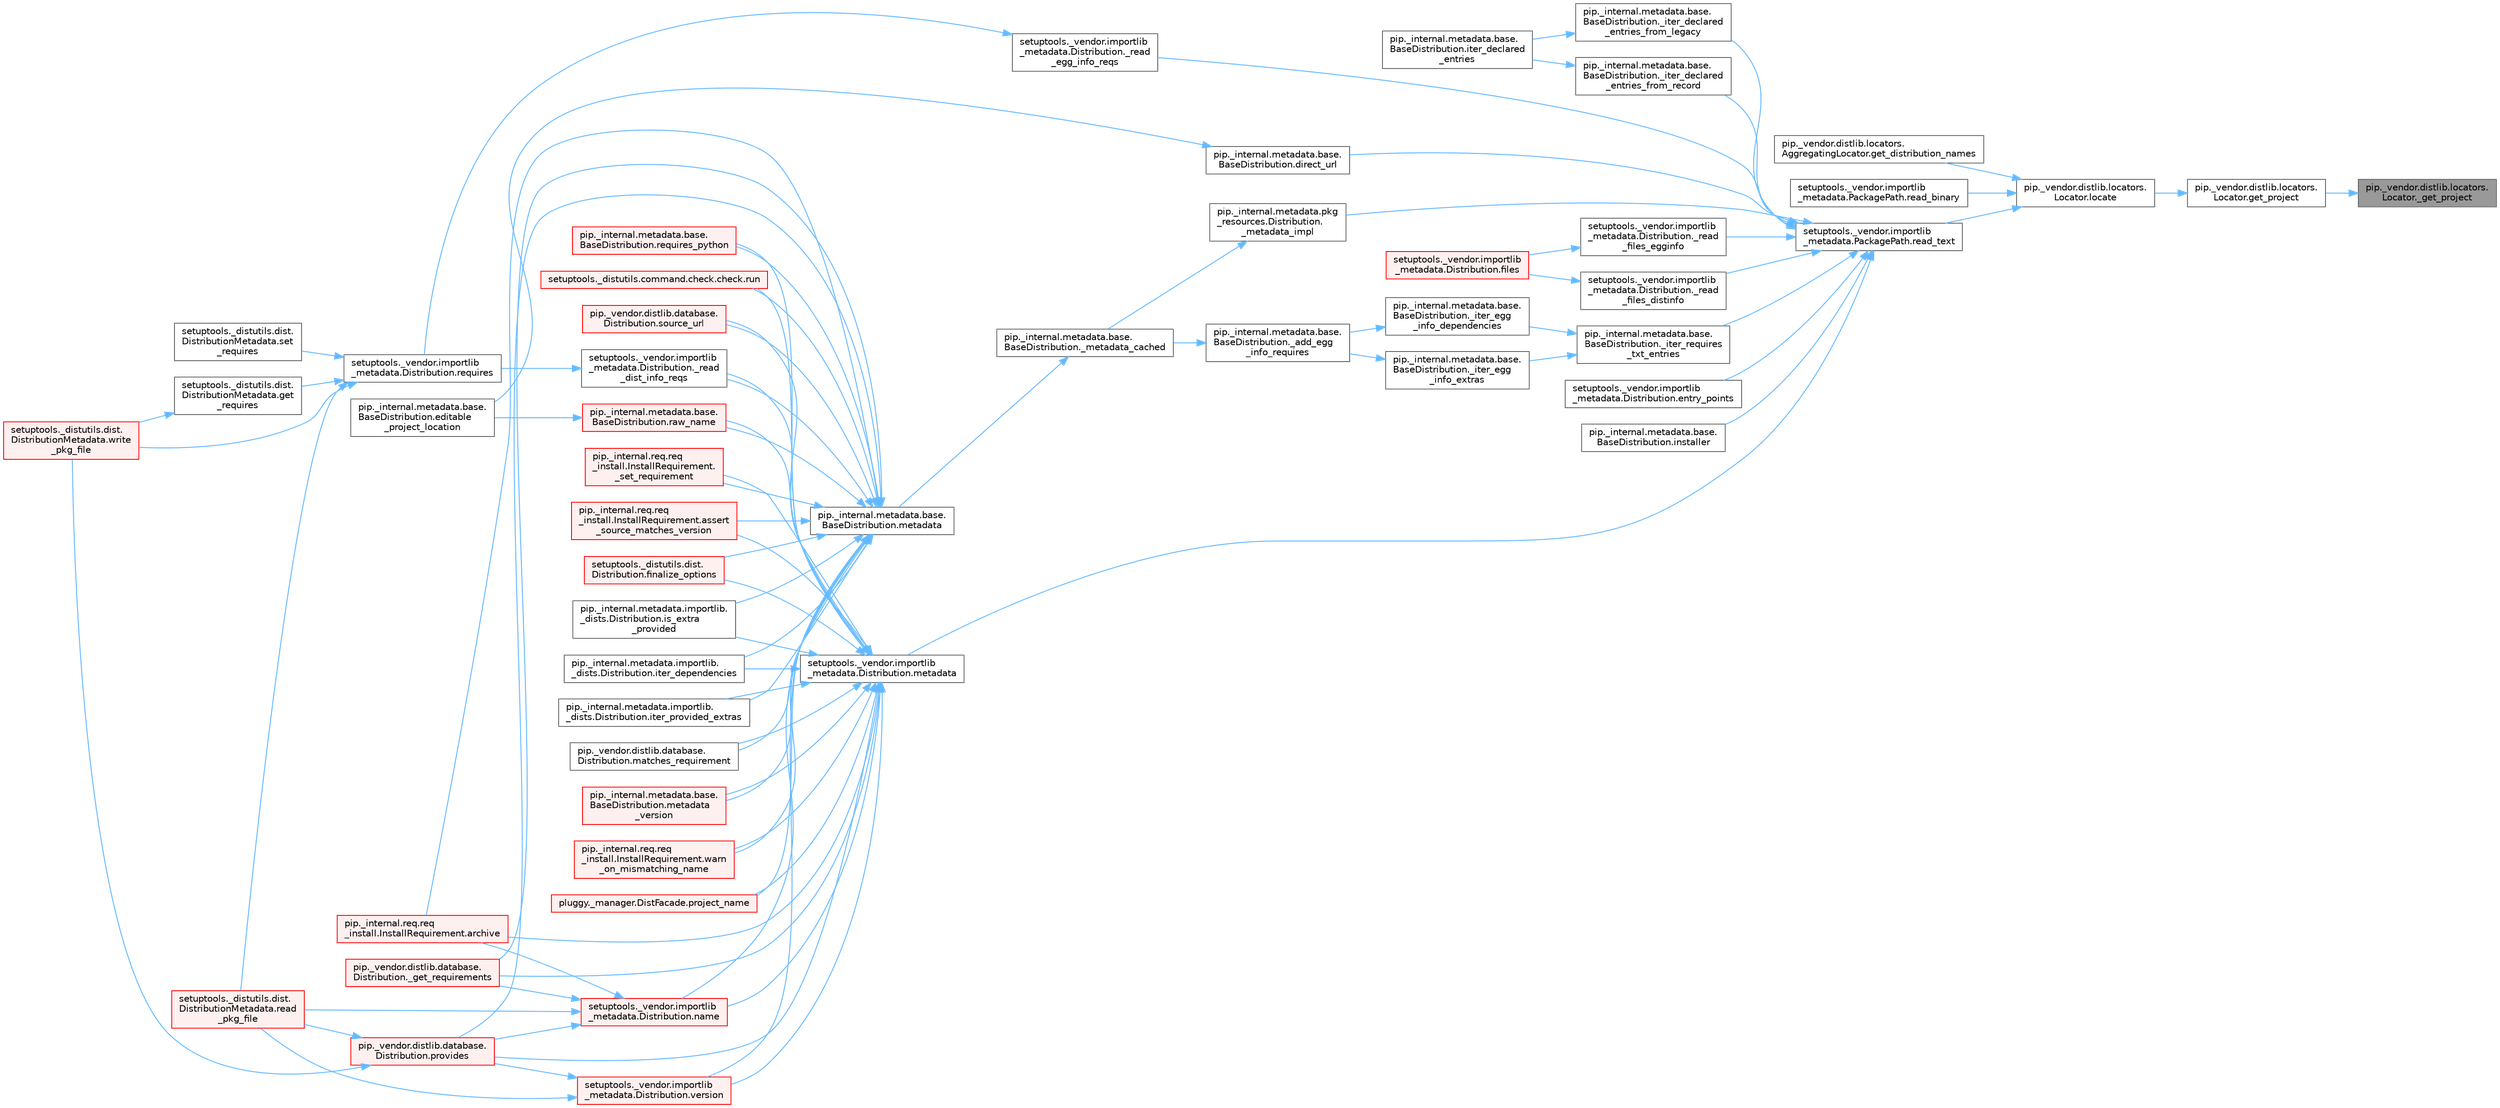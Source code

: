 digraph "pip._vendor.distlib.locators.Locator._get_project"
{
 // LATEX_PDF_SIZE
  bgcolor="transparent";
  edge [fontname=Helvetica,fontsize=10,labelfontname=Helvetica,labelfontsize=10];
  node [fontname=Helvetica,fontsize=10,shape=box,height=0.2,width=0.4];
  rankdir="RL";
  Node1 [id="Node000001",label="pip._vendor.distlib.locators.\lLocator._get_project",height=0.2,width=0.4,color="gray40", fillcolor="grey60", style="filled", fontcolor="black",tooltip=" "];
  Node1 -> Node2 [id="edge1_Node000001_Node000002",dir="back",color="steelblue1",style="solid",tooltip=" "];
  Node2 [id="Node000002",label="pip._vendor.distlib.locators.\lLocator.get_project",height=0.2,width=0.4,color="grey40", fillcolor="white", style="filled",URL="$classpip_1_1__vendor_1_1distlib_1_1locators_1_1_locator.html#a14b49f16a55d384842037850d5224ce8",tooltip=" "];
  Node2 -> Node3 [id="edge2_Node000002_Node000003",dir="back",color="steelblue1",style="solid",tooltip=" "];
  Node3 [id="Node000003",label="pip._vendor.distlib.locators.\lLocator.locate",height=0.2,width=0.4,color="grey40", fillcolor="white", style="filled",URL="$classpip_1_1__vendor_1_1distlib_1_1locators_1_1_locator.html#aefc84057c59651debf5f74c52c9c06a2",tooltip=" "];
  Node3 -> Node4 [id="edge3_Node000003_Node000004",dir="back",color="steelblue1",style="solid",tooltip=" "];
  Node4 [id="Node000004",label="pip._vendor.distlib.locators.\lAggregatingLocator.get_distribution_names",height=0.2,width=0.4,color="grey40", fillcolor="white", style="filled",URL="$classpip_1_1__vendor_1_1distlib_1_1locators_1_1_aggregating_locator.html#a72fb0eda9eae16eb2da3ede42c27a043",tooltip=" "];
  Node3 -> Node5 [id="edge4_Node000003_Node000005",dir="back",color="steelblue1",style="solid",tooltip=" "];
  Node5 [id="Node000005",label="setuptools._vendor.importlib\l_metadata.PackagePath.read_binary",height=0.2,width=0.4,color="grey40", fillcolor="white", style="filled",URL="$classsetuptools_1_1__vendor_1_1importlib__metadata_1_1_package_path.html#ae2d8a883dfc77854f6b263801d671c33",tooltip=" "];
  Node3 -> Node6 [id="edge5_Node000003_Node000006",dir="back",color="steelblue1",style="solid",tooltip=" "];
  Node6 [id="Node000006",label="setuptools._vendor.importlib\l_metadata.PackagePath.read_text",height=0.2,width=0.4,color="grey40", fillcolor="white", style="filled",URL="$classsetuptools_1_1__vendor_1_1importlib__metadata_1_1_package_path.html#a39242d72760bba73b008f298119b94fa",tooltip=" "];
  Node6 -> Node7 [id="edge6_Node000006_Node000007",dir="back",color="steelblue1",style="solid",tooltip=" "];
  Node7 [id="Node000007",label="pip._internal.metadata.base.\lBaseDistribution._iter_declared\l_entries_from_legacy",height=0.2,width=0.4,color="grey40", fillcolor="white", style="filled",URL="$classpip_1_1__internal_1_1metadata_1_1base_1_1_base_distribution.html#afe1092a9a3492091a1532c8907ccd9e8",tooltip=" "];
  Node7 -> Node8 [id="edge7_Node000007_Node000008",dir="back",color="steelblue1",style="solid",tooltip=" "];
  Node8 [id="Node000008",label="pip._internal.metadata.base.\lBaseDistribution.iter_declared\l_entries",height=0.2,width=0.4,color="grey40", fillcolor="white", style="filled",URL="$classpip_1_1__internal_1_1metadata_1_1base_1_1_base_distribution.html#ad33966e99962529d5c28c9f24c0a4fbd",tooltip=" "];
  Node6 -> Node9 [id="edge8_Node000006_Node000009",dir="back",color="steelblue1",style="solid",tooltip=" "];
  Node9 [id="Node000009",label="pip._internal.metadata.base.\lBaseDistribution._iter_declared\l_entries_from_record",height=0.2,width=0.4,color="grey40", fillcolor="white", style="filled",URL="$classpip_1_1__internal_1_1metadata_1_1base_1_1_base_distribution.html#af8bddd34869792385f11247db796614c",tooltip=" "];
  Node9 -> Node8 [id="edge9_Node000009_Node000008",dir="back",color="steelblue1",style="solid",tooltip=" "];
  Node6 -> Node10 [id="edge10_Node000006_Node000010",dir="back",color="steelblue1",style="solid",tooltip=" "];
  Node10 [id="Node000010",label="pip._internal.metadata.base.\lBaseDistribution._iter_requires\l_txt_entries",height=0.2,width=0.4,color="grey40", fillcolor="white", style="filled",URL="$classpip_1_1__internal_1_1metadata_1_1base_1_1_base_distribution.html#a4ab931da7b4a3e0c22e0bae3f95af7e7",tooltip=" "];
  Node10 -> Node11 [id="edge11_Node000010_Node000011",dir="back",color="steelblue1",style="solid",tooltip=" "];
  Node11 [id="Node000011",label="pip._internal.metadata.base.\lBaseDistribution._iter_egg\l_info_dependencies",height=0.2,width=0.4,color="grey40", fillcolor="white", style="filled",URL="$classpip_1_1__internal_1_1metadata_1_1base_1_1_base_distribution.html#a9f32d31e5b61159777221f9d87e296c8",tooltip=" "];
  Node11 -> Node12 [id="edge12_Node000011_Node000012",dir="back",color="steelblue1",style="solid",tooltip=" "];
  Node12 [id="Node000012",label="pip._internal.metadata.base.\lBaseDistribution._add_egg\l_info_requires",height=0.2,width=0.4,color="grey40", fillcolor="white", style="filled",URL="$classpip_1_1__internal_1_1metadata_1_1base_1_1_base_distribution.html#aeb9894db2a91eedb5e651e5fe5607d50",tooltip=" "];
  Node12 -> Node13 [id="edge13_Node000012_Node000013",dir="back",color="steelblue1",style="solid",tooltip=" "];
  Node13 [id="Node000013",label="pip._internal.metadata.base.\lBaseDistribution._metadata_cached",height=0.2,width=0.4,color="grey40", fillcolor="white", style="filled",URL="$classpip_1_1__internal_1_1metadata_1_1base_1_1_base_distribution.html#a12683b16870a097bbe854e4ee3364f7f",tooltip=" "];
  Node13 -> Node14 [id="edge14_Node000013_Node000014",dir="back",color="steelblue1",style="solid",tooltip=" "];
  Node14 [id="Node000014",label="pip._internal.metadata.base.\lBaseDistribution.metadata",height=0.2,width=0.4,color="grey40", fillcolor="white", style="filled",URL="$classpip_1_1__internal_1_1metadata_1_1base_1_1_base_distribution.html#a665b55bcebd861e5959f53a7d2f1350f",tooltip=" "];
  Node14 -> Node15 [id="edge15_Node000014_Node000015",dir="back",color="steelblue1",style="solid",tooltip=" "];
  Node15 [id="Node000015",label="pip._vendor.distlib.database.\lDistribution._get_requirements",height=0.2,width=0.4,color="red", fillcolor="#FFF0F0", style="filled",URL="$classpip_1_1__vendor_1_1distlib_1_1database_1_1_distribution.html#a0366f5504f1b878068ba103c3f1e2bdf",tooltip=" "];
  Node14 -> Node1100 [id="edge16_Node000014_Node001100",dir="back",color="steelblue1",style="solid",tooltip=" "];
  Node1100 [id="Node001100",label="setuptools._vendor.importlib\l_metadata.Distribution._read\l_dist_info_reqs",height=0.2,width=0.4,color="grey40", fillcolor="white", style="filled",URL="$classsetuptools_1_1__vendor_1_1importlib__metadata_1_1_distribution.html#a52c9d55ae87f048965928ec1bfe237c7",tooltip=" "];
  Node1100 -> Node1020 [id="edge17_Node001100_Node001020",dir="back",color="steelblue1",style="solid",tooltip=" "];
  Node1020 [id="Node001020",label="setuptools._vendor.importlib\l_metadata.Distribution.requires",height=0.2,width=0.4,color="grey40", fillcolor="white", style="filled",URL="$classsetuptools_1_1__vendor_1_1importlib__metadata_1_1_distribution.html#ac025c2f6e021e16581119b61de809a95",tooltip=" "];
  Node1020 -> Node1021 [id="edge18_Node001020_Node001021",dir="back",color="steelblue1",style="solid",tooltip=" "];
  Node1021 [id="Node001021",label="setuptools._distutils.dist.\lDistributionMetadata.get\l_requires",height=0.2,width=0.4,color="grey40", fillcolor="white", style="filled",URL="$classsetuptools_1_1__distutils_1_1dist_1_1_distribution_metadata.html#a625768121dd821e2a54034d284359764",tooltip=" "];
  Node1021 -> Node737 [id="edge19_Node001021_Node000737",dir="back",color="steelblue1",style="solid",tooltip=" "];
  Node737 [id="Node000737",label="setuptools._distutils.dist.\lDistributionMetadata.write\l_pkg_file",height=0.2,width=0.4,color="red", fillcolor="#FFF0F0", style="filled",URL="$classsetuptools_1_1__distutils_1_1dist_1_1_distribution_metadata.html#a2a55009e9d487a82234459fb242f4be0",tooltip=" "];
  Node1020 -> Node1022 [id="edge20_Node001020_Node001022",dir="back",color="steelblue1",style="solid",tooltip=" "];
  Node1022 [id="Node001022",label="setuptools._distutils.dist.\lDistributionMetadata.read\l_pkg_file",height=0.2,width=0.4,color="red", fillcolor="#FFF0F0", style="filled",URL="$classsetuptools_1_1__distutils_1_1dist_1_1_distribution_metadata.html#a7efe01ce942992105bfa0866706a2f20",tooltip=" "];
  Node1020 -> Node1024 [id="edge21_Node001020_Node001024",dir="back",color="steelblue1",style="solid",tooltip=" "];
  Node1024 [id="Node001024",label="setuptools._distutils.dist.\lDistributionMetadata.set\l_requires",height=0.2,width=0.4,color="grey40", fillcolor="white", style="filled",URL="$classsetuptools_1_1__distutils_1_1dist_1_1_distribution_metadata.html#a511058df7b2152d2230a358d4119a537",tooltip=" "];
  Node1020 -> Node737 [id="edge22_Node001020_Node000737",dir="back",color="steelblue1",style="solid",tooltip=" "];
  Node14 -> Node1101 [id="edge23_Node000014_Node001101",dir="back",color="steelblue1",style="solid",tooltip=" "];
  Node1101 [id="Node001101",label="pip._internal.req.req\l_install.InstallRequirement.\l_set_requirement",height=0.2,width=0.4,color="red", fillcolor="#FFF0F0", style="filled",URL="$classpip_1_1__internal_1_1req_1_1req__install_1_1_install_requirement.html#a116c0d970e435f16d15928a6caf8aaf3",tooltip=" "];
  Node14 -> Node1103 [id="edge24_Node000014_Node001103",dir="back",color="steelblue1",style="solid",tooltip=" "];
  Node1103 [id="Node001103",label="pip._internal.req.req\l_install.InstallRequirement.archive",height=0.2,width=0.4,color="red", fillcolor="#FFF0F0", style="filled",URL="$classpip_1_1__internal_1_1req_1_1req__install_1_1_install_requirement.html#aef2764402e45a5e5555e22d5965f1350",tooltip=" "];
  Node14 -> Node1106 [id="edge25_Node000014_Node001106",dir="back",color="steelblue1",style="solid",tooltip=" "];
  Node1106 [id="Node001106",label="pip._internal.req.req\l_install.InstallRequirement.assert\l_source_matches_version",height=0.2,width=0.4,color="red", fillcolor="#FFF0F0", style="filled",URL="$classpip_1_1__internal_1_1req_1_1req__install_1_1_install_requirement.html#ab9a997e64cd50a33caf4722295a9cbf3",tooltip=" "];
  Node14 -> Node1107 [id="edge26_Node000014_Node001107",dir="back",color="steelblue1",style="solid",tooltip=" "];
  Node1107 [id="Node001107",label="setuptools._distutils.dist.\lDistribution.finalize_options",height=0.2,width=0.4,color="red", fillcolor="#FFF0F0", style="filled",URL="$classsetuptools_1_1__distutils_1_1dist_1_1_distribution.html#a907177e8ce492338e65227e2389f3f24",tooltip=" "];
  Node14 -> Node1108 [id="edge27_Node000014_Node001108",dir="back",color="steelblue1",style="solid",tooltip=" "];
  Node1108 [id="Node001108",label="pip._internal.metadata.importlib.\l_dists.Distribution.is_extra\l_provided",height=0.2,width=0.4,color="grey40", fillcolor="white", style="filled",URL="$classpip_1_1__internal_1_1metadata_1_1importlib_1_1__dists_1_1_distribution.html#ad175adf2a313d78887f07d63ed315713",tooltip=" "];
  Node14 -> Node1109 [id="edge28_Node000014_Node001109",dir="back",color="steelblue1",style="solid",tooltip=" "];
  Node1109 [id="Node001109",label="pip._internal.metadata.importlib.\l_dists.Distribution.iter_dependencies",height=0.2,width=0.4,color="grey40", fillcolor="white", style="filled",URL="$classpip_1_1__internal_1_1metadata_1_1importlib_1_1__dists_1_1_distribution.html#a10f0e8f6c05f4c2a3f1f205236e56ae6",tooltip=" "];
  Node14 -> Node1110 [id="edge29_Node000014_Node001110",dir="back",color="steelblue1",style="solid",tooltip=" "];
  Node1110 [id="Node001110",label="pip._internal.metadata.importlib.\l_dists.Distribution.iter_provided_extras",height=0.2,width=0.4,color="grey40", fillcolor="white", style="filled",URL="$classpip_1_1__internal_1_1metadata_1_1importlib_1_1__dists_1_1_distribution.html#a15fa99ddf602c815de8353cc5457d53e",tooltip=" "];
  Node14 -> Node1111 [id="edge30_Node000014_Node001111",dir="back",color="steelblue1",style="solid",tooltip=" "];
  Node1111 [id="Node001111",label="pip._vendor.distlib.database.\lDistribution.matches_requirement",height=0.2,width=0.4,color="grey40", fillcolor="white", style="filled",URL="$classpip_1_1__vendor_1_1distlib_1_1database_1_1_distribution.html#a5c454c24d6a128d42a86aa3ee9fc3bf7",tooltip=" "];
  Node14 -> Node1112 [id="edge31_Node000014_Node001112",dir="back",color="steelblue1",style="solid",tooltip=" "];
  Node1112 [id="Node001112",label="pip._internal.metadata.base.\lBaseDistribution.metadata\l_version",height=0.2,width=0.4,color="red", fillcolor="#FFF0F0", style="filled",URL="$classpip_1_1__internal_1_1metadata_1_1base_1_1_base_distribution.html#a231e3a1e8c609944f6122c32579a8230",tooltip=" "];
  Node14 -> Node1116 [id="edge32_Node000014_Node001116",dir="back",color="steelblue1",style="solid",tooltip=" "];
  Node1116 [id="Node001116",label="setuptools._vendor.importlib\l_metadata.Distribution.name",height=0.2,width=0.4,color="red", fillcolor="#FFF0F0", style="filled",URL="$classsetuptools_1_1__vendor_1_1importlib__metadata_1_1_distribution.html#a551b88da93b645681e12e5ed3d0019b4",tooltip=" "];
  Node1116 -> Node15 [id="edge33_Node001116_Node000015",dir="back",color="steelblue1",style="solid",tooltip=" "];
  Node1116 -> Node1103 [id="edge34_Node001116_Node001103",dir="back",color="steelblue1",style="solid",tooltip=" "];
  Node1116 -> Node2239 [id="edge35_Node001116_Node002239",dir="back",color="steelblue1",style="solid",tooltip=" "];
  Node2239 [id="Node002239",label="pip._vendor.distlib.database.\lDistribution.provides",height=0.2,width=0.4,color="red", fillcolor="#FFF0F0", style="filled",URL="$classpip_1_1__vendor_1_1distlib_1_1database_1_1_distribution.html#a4de0a18091046a76d9f6e2c424a50f7a",tooltip=" "];
  Node2239 -> Node1022 [id="edge36_Node002239_Node001022",dir="back",color="steelblue1",style="solid",tooltip=" "];
  Node2239 -> Node737 [id="edge37_Node002239_Node000737",dir="back",color="steelblue1",style="solid",tooltip=" "];
  Node1116 -> Node1022 [id="edge38_Node001116_Node001022",dir="back",color="steelblue1",style="solid",tooltip=" "];
  Node14 -> Node1688 [id="edge39_Node000014_Node001688",dir="back",color="steelblue1",style="solid",tooltip=" "];
  Node1688 [id="Node001688",label="pluggy._manager.DistFacade.project_name",height=0.2,width=0.4,color="red", fillcolor="#FFF0F0", style="filled",URL="$classpluggy_1_1__manager_1_1_dist_facade.html#a0c6a7601612999d7e2f7045dc9b31993",tooltip=" "];
  Node14 -> Node2239 [id="edge40_Node000014_Node002239",dir="back",color="steelblue1",style="solid",tooltip=" "];
  Node14 -> Node2391 [id="edge41_Node000014_Node002391",dir="back",color="steelblue1",style="solid",tooltip=" "];
  Node2391 [id="Node002391",label="pip._internal.metadata.base.\lBaseDistribution.raw_name",height=0.2,width=0.4,color="red", fillcolor="#FFF0F0", style="filled",URL="$classpip_1_1__internal_1_1metadata_1_1base_1_1_base_distribution.html#a99e5dbebc5edb6f25ac7f45d435e2051",tooltip=" "];
  Node2391 -> Node1096 [id="edge42_Node002391_Node001096",dir="back",color="steelblue1",style="solid",tooltip=" "];
  Node1096 [id="Node001096",label="pip._internal.metadata.base.\lBaseDistribution.editable\l_project_location",height=0.2,width=0.4,color="grey40", fillcolor="white", style="filled",URL="$classpip_1_1__internal_1_1metadata_1_1base_1_1_base_distribution.html#a59297eb536a210ff36a71d4dda673749",tooltip=" "];
  Node14 -> Node2412 [id="edge43_Node000014_Node002412",dir="back",color="steelblue1",style="solid",tooltip=" "];
  Node2412 [id="Node002412",label="pip._internal.metadata.base.\lBaseDistribution.requires_python",height=0.2,width=0.4,color="red", fillcolor="#FFF0F0", style="filled",URL="$classpip_1_1__internal_1_1metadata_1_1base_1_1_base_distribution.html#ad334a17a1fb4732e5686a00af92d32be",tooltip=" "];
  Node14 -> Node1669 [id="edge44_Node000014_Node001669",dir="back",color="steelblue1",style="solid",tooltip=" "];
  Node1669 [id="Node001669",label="setuptools._distutils.command.check.check.run",height=0.2,width=0.4,color="red", fillcolor="#FFF0F0", style="filled",URL="$classsetuptools_1_1__distutils_1_1command_1_1check_1_1check.html#a1ce0d2e58cedbd704c27a4fb830571d2",tooltip=" "];
  Node14 -> Node2414 [id="edge45_Node000014_Node002414",dir="back",color="steelblue1",style="solid",tooltip=" "];
  Node2414 [id="Node002414",label="pip._vendor.distlib.database.\lDistribution.source_url",height=0.2,width=0.4,color="red", fillcolor="#FFF0F0", style="filled",URL="$classpip_1_1__vendor_1_1distlib_1_1database_1_1_distribution.html#abba9335a26f150b4c845c9c8a474879c",tooltip=" "];
  Node14 -> Node2415 [id="edge46_Node000014_Node002415",dir="back",color="steelblue1",style="solid",tooltip=" "];
  Node2415 [id="Node002415",label="setuptools._vendor.importlib\l_metadata.Distribution.version",height=0.2,width=0.4,color="red", fillcolor="#FFF0F0", style="filled",URL="$classsetuptools_1_1__vendor_1_1importlib__metadata_1_1_distribution.html#a7c335c158718e634680c2c3ca271962e",tooltip=" "];
  Node2415 -> Node2239 [id="edge47_Node002415_Node002239",dir="back",color="steelblue1",style="solid",tooltip=" "];
  Node2415 -> Node1022 [id="edge48_Node002415_Node001022",dir="back",color="steelblue1",style="solid",tooltip=" "];
  Node14 -> Node2528 [id="edge49_Node000014_Node002528",dir="back",color="steelblue1",style="solid",tooltip=" "];
  Node2528 [id="Node002528",label="pip._internal.req.req\l_install.InstallRequirement.warn\l_on_mismatching_name",height=0.2,width=0.4,color="red", fillcolor="#FFF0F0", style="filled",URL="$classpip_1_1__internal_1_1req_1_1req__install_1_1_install_requirement.html#a01d1156c435f26a28b01b741bce7ef08",tooltip=" "];
  Node10 -> Node3178 [id="edge50_Node000010_Node003178",dir="back",color="steelblue1",style="solid",tooltip=" "];
  Node3178 [id="Node003178",label="pip._internal.metadata.base.\lBaseDistribution._iter_egg\l_info_extras",height=0.2,width=0.4,color="grey40", fillcolor="white", style="filled",URL="$classpip_1_1__internal_1_1metadata_1_1base_1_1_base_distribution.html#a27b7f678c0092f845d007f6237123895",tooltip=" "];
  Node3178 -> Node12 [id="edge51_Node003178_Node000012",dir="back",color="steelblue1",style="solid",tooltip=" "];
  Node6 -> Node1018 [id="edge52_Node000006_Node001018",dir="back",color="steelblue1",style="solid",tooltip=" "];
  Node1018 [id="Node001018",label="pip._internal.metadata.pkg\l_resources.Distribution.\l_metadata_impl",height=0.2,width=0.4,color="grey40", fillcolor="white", style="filled",URL="$classpip_1_1__internal_1_1metadata_1_1pkg__resources_1_1_distribution.html#a7d4ae76260de7d1936446c407277ad5b",tooltip=" "];
  Node1018 -> Node13 [id="edge53_Node001018_Node000013",dir="back",color="steelblue1",style="solid",tooltip=" "];
  Node6 -> Node1019 [id="edge54_Node000006_Node001019",dir="back",color="steelblue1",style="solid",tooltip=" "];
  Node1019 [id="Node001019",label="setuptools._vendor.importlib\l_metadata.Distribution._read\l_egg_info_reqs",height=0.2,width=0.4,color="grey40", fillcolor="white", style="filled",URL="$classsetuptools_1_1__vendor_1_1importlib__metadata_1_1_distribution.html#a48880f3c573fba822e14f87cf55ae6a4",tooltip=" "];
  Node1019 -> Node1020 [id="edge55_Node001019_Node001020",dir="back",color="steelblue1",style="solid",tooltip=" "];
  Node6 -> Node1025 [id="edge56_Node000006_Node001025",dir="back",color="steelblue1",style="solid",tooltip=" "];
  Node1025 [id="Node001025",label="setuptools._vendor.importlib\l_metadata.Distribution._read\l_files_distinfo",height=0.2,width=0.4,color="grey40", fillcolor="white", style="filled",URL="$classsetuptools_1_1__vendor_1_1importlib__metadata_1_1_distribution.html#a628110e2d7d92ea6b3593261b810ca15",tooltip=" "];
  Node1025 -> Node1026 [id="edge57_Node001025_Node001026",dir="back",color="steelblue1",style="solid",tooltip=" "];
  Node1026 [id="Node001026",label="setuptools._vendor.importlib\l_metadata.Distribution.files",height=0.2,width=0.4,color="red", fillcolor="#FFF0F0", style="filled",URL="$classsetuptools_1_1__vendor_1_1importlib__metadata_1_1_distribution.html#a4600c19bb68ff3c899dbcf38a2eaf98c",tooltip=" "];
  Node6 -> Node1094 [id="edge58_Node000006_Node001094",dir="back",color="steelblue1",style="solid",tooltip=" "];
  Node1094 [id="Node001094",label="setuptools._vendor.importlib\l_metadata.Distribution._read\l_files_egginfo",height=0.2,width=0.4,color="grey40", fillcolor="white", style="filled",URL="$classsetuptools_1_1__vendor_1_1importlib__metadata_1_1_distribution.html#a1f141ac67b8d6aa5021ba6f2cc832342",tooltip=" "];
  Node1094 -> Node1026 [id="edge59_Node001094_Node001026",dir="back",color="steelblue1",style="solid",tooltip=" "];
  Node6 -> Node1095 [id="edge60_Node000006_Node001095",dir="back",color="steelblue1",style="solid",tooltip=" "];
  Node1095 [id="Node001095",label="pip._internal.metadata.base.\lBaseDistribution.direct_url",height=0.2,width=0.4,color="grey40", fillcolor="white", style="filled",URL="$classpip_1_1__internal_1_1metadata_1_1base_1_1_base_distribution.html#a0580eb0ef6036f9d32d2f299633396ac",tooltip=" "];
  Node1095 -> Node1096 [id="edge61_Node001095_Node001096",dir="back",color="steelblue1",style="solid",tooltip=" "];
  Node6 -> Node1097 [id="edge62_Node000006_Node001097",dir="back",color="steelblue1",style="solid",tooltip=" "];
  Node1097 [id="Node001097",label="setuptools._vendor.importlib\l_metadata.Distribution.entry_points",height=0.2,width=0.4,color="grey40", fillcolor="white", style="filled",URL="$classsetuptools_1_1__vendor_1_1importlib__metadata_1_1_distribution.html#a705351815cfd62d5c1190a976e20ce4d",tooltip=" "];
  Node6 -> Node1098 [id="edge63_Node000006_Node001098",dir="back",color="steelblue1",style="solid",tooltip=" "];
  Node1098 [id="Node001098",label="pip._internal.metadata.base.\lBaseDistribution.installer",height=0.2,width=0.4,color="grey40", fillcolor="white", style="filled",URL="$classpip_1_1__internal_1_1metadata_1_1base_1_1_base_distribution.html#a06b714ef52e04d77efb85f7d3a535fa0",tooltip=" "];
  Node6 -> Node1099 [id="edge64_Node000006_Node001099",dir="back",color="steelblue1",style="solid",tooltip=" "];
  Node1099 [id="Node001099",label="setuptools._vendor.importlib\l_metadata.Distribution.metadata",height=0.2,width=0.4,color="grey40", fillcolor="white", style="filled",URL="$classsetuptools_1_1__vendor_1_1importlib__metadata_1_1_distribution.html#afe56c9fb55cf594cb94d0ebe52c32fad",tooltip=" "];
  Node1099 -> Node15 [id="edge65_Node001099_Node000015",dir="back",color="steelblue1",style="solid",tooltip=" "];
  Node1099 -> Node1100 [id="edge66_Node001099_Node001100",dir="back",color="steelblue1",style="solid",tooltip=" "];
  Node1099 -> Node1101 [id="edge67_Node001099_Node001101",dir="back",color="steelblue1",style="solid",tooltip=" "];
  Node1099 -> Node1103 [id="edge68_Node001099_Node001103",dir="back",color="steelblue1",style="solid",tooltip=" "];
  Node1099 -> Node1106 [id="edge69_Node001099_Node001106",dir="back",color="steelblue1",style="solid",tooltip=" "];
  Node1099 -> Node1107 [id="edge70_Node001099_Node001107",dir="back",color="steelblue1",style="solid",tooltip=" "];
  Node1099 -> Node1108 [id="edge71_Node001099_Node001108",dir="back",color="steelblue1",style="solid",tooltip=" "];
  Node1099 -> Node1109 [id="edge72_Node001099_Node001109",dir="back",color="steelblue1",style="solid",tooltip=" "];
  Node1099 -> Node1110 [id="edge73_Node001099_Node001110",dir="back",color="steelblue1",style="solid",tooltip=" "];
  Node1099 -> Node1111 [id="edge74_Node001099_Node001111",dir="back",color="steelblue1",style="solid",tooltip=" "];
  Node1099 -> Node1112 [id="edge75_Node001099_Node001112",dir="back",color="steelblue1",style="solid",tooltip=" "];
  Node1099 -> Node1116 [id="edge76_Node001099_Node001116",dir="back",color="steelblue1",style="solid",tooltip=" "];
  Node1099 -> Node1688 [id="edge77_Node001099_Node001688",dir="back",color="steelblue1",style="solid",tooltip=" "];
  Node1099 -> Node2239 [id="edge78_Node001099_Node002239",dir="back",color="steelblue1",style="solid",tooltip=" "];
  Node1099 -> Node2391 [id="edge79_Node001099_Node002391",dir="back",color="steelblue1",style="solid",tooltip=" "];
  Node1099 -> Node2412 [id="edge80_Node001099_Node002412",dir="back",color="steelblue1",style="solid",tooltip=" "];
  Node1099 -> Node1669 [id="edge81_Node001099_Node001669",dir="back",color="steelblue1",style="solid",tooltip=" "];
  Node1099 -> Node2414 [id="edge82_Node001099_Node002414",dir="back",color="steelblue1",style="solid",tooltip=" "];
  Node1099 -> Node2415 [id="edge83_Node001099_Node002415",dir="back",color="steelblue1",style="solid",tooltip=" "];
  Node1099 -> Node2528 [id="edge84_Node001099_Node002528",dir="back",color="steelblue1",style="solid",tooltip=" "];
}
